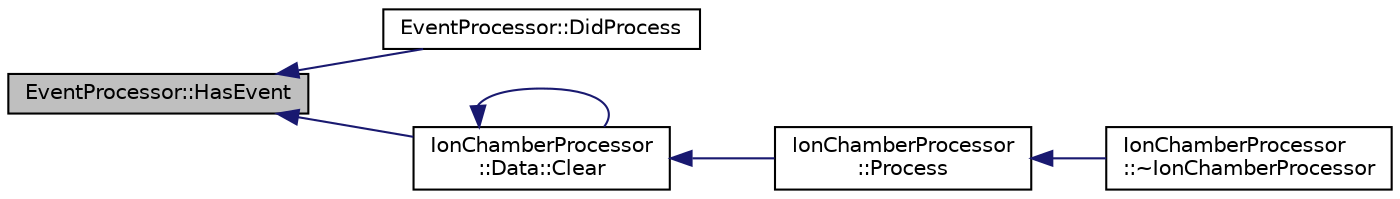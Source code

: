 digraph "EventProcessor::HasEvent"
{
  edge [fontname="Helvetica",fontsize="10",labelfontname="Helvetica",labelfontsize="10"];
  node [fontname="Helvetica",fontsize="10",shape=record];
  rankdir="LR";
  Node1 [label="EventProcessor::HasEvent",height=0.2,width=0.4,color="black", fillcolor="grey75", style="filled", fontcolor="black"];
  Node1 -> Node2 [dir="back",color="midnightblue",fontsize="10",style="solid",fontname="Helvetica"];
  Node2 [label="EventProcessor::DidProcess",height=0.2,width=0.4,color="black", fillcolor="white", style="filled",URL="$d6/d65/class_event_processor.html#a99ce2004e2471c7ce029626dd45cee5a"];
  Node1 -> Node3 [dir="back",color="midnightblue",fontsize="10",style="solid",fontname="Helvetica"];
  Node3 [label="IonChamberProcessor\l::Data::Clear",height=0.2,width=0.4,color="black", fillcolor="white", style="filled",URL="$d9/dee/struct_ion_chamber_processor_1_1_data.html#ab4a3d154dd4159cc3d5a4e55122b66a9"];
  Node3 -> Node4 [dir="back",color="midnightblue",fontsize="10",style="solid",fontname="Helvetica"];
  Node4 [label="IonChamberProcessor\l::Process",height=0.2,width=0.4,color="black", fillcolor="white", style="filled",URL="$dd/df2/class_ion_chamber_processor.html#a6d1891dc55fb66434793c8594f3b7616"];
  Node4 -> Node5 [dir="back",color="midnightblue",fontsize="10",style="solid",fontname="Helvetica"];
  Node5 [label="IonChamberProcessor\l::~IonChamberProcessor",height=0.2,width=0.4,color="black", fillcolor="white", style="filled",URL="$dd/df2/class_ion_chamber_processor.html#a04e1204b8f8efd09dac743a82b1d4312"];
  Node3 -> Node3 [dir="back",color="midnightblue",fontsize="10",style="solid",fontname="Helvetica"];
}
